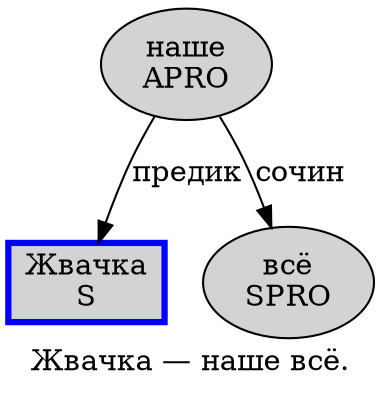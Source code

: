 digraph SENTENCE_3459 {
	graph [label="Жвачка — наше всё."]
	node [style=filled]
		0 [label="Жвачка
S" color=blue fillcolor=lightgray penwidth=3 shape=box]
		2 [label="наше
APRO" color="" fillcolor=lightgray penwidth=1 shape=ellipse]
		3 [label="всё
SPRO" color="" fillcolor=lightgray penwidth=1 shape=ellipse]
			2 -> 0 [label="предик"]
			2 -> 3 [label="сочин"]
}